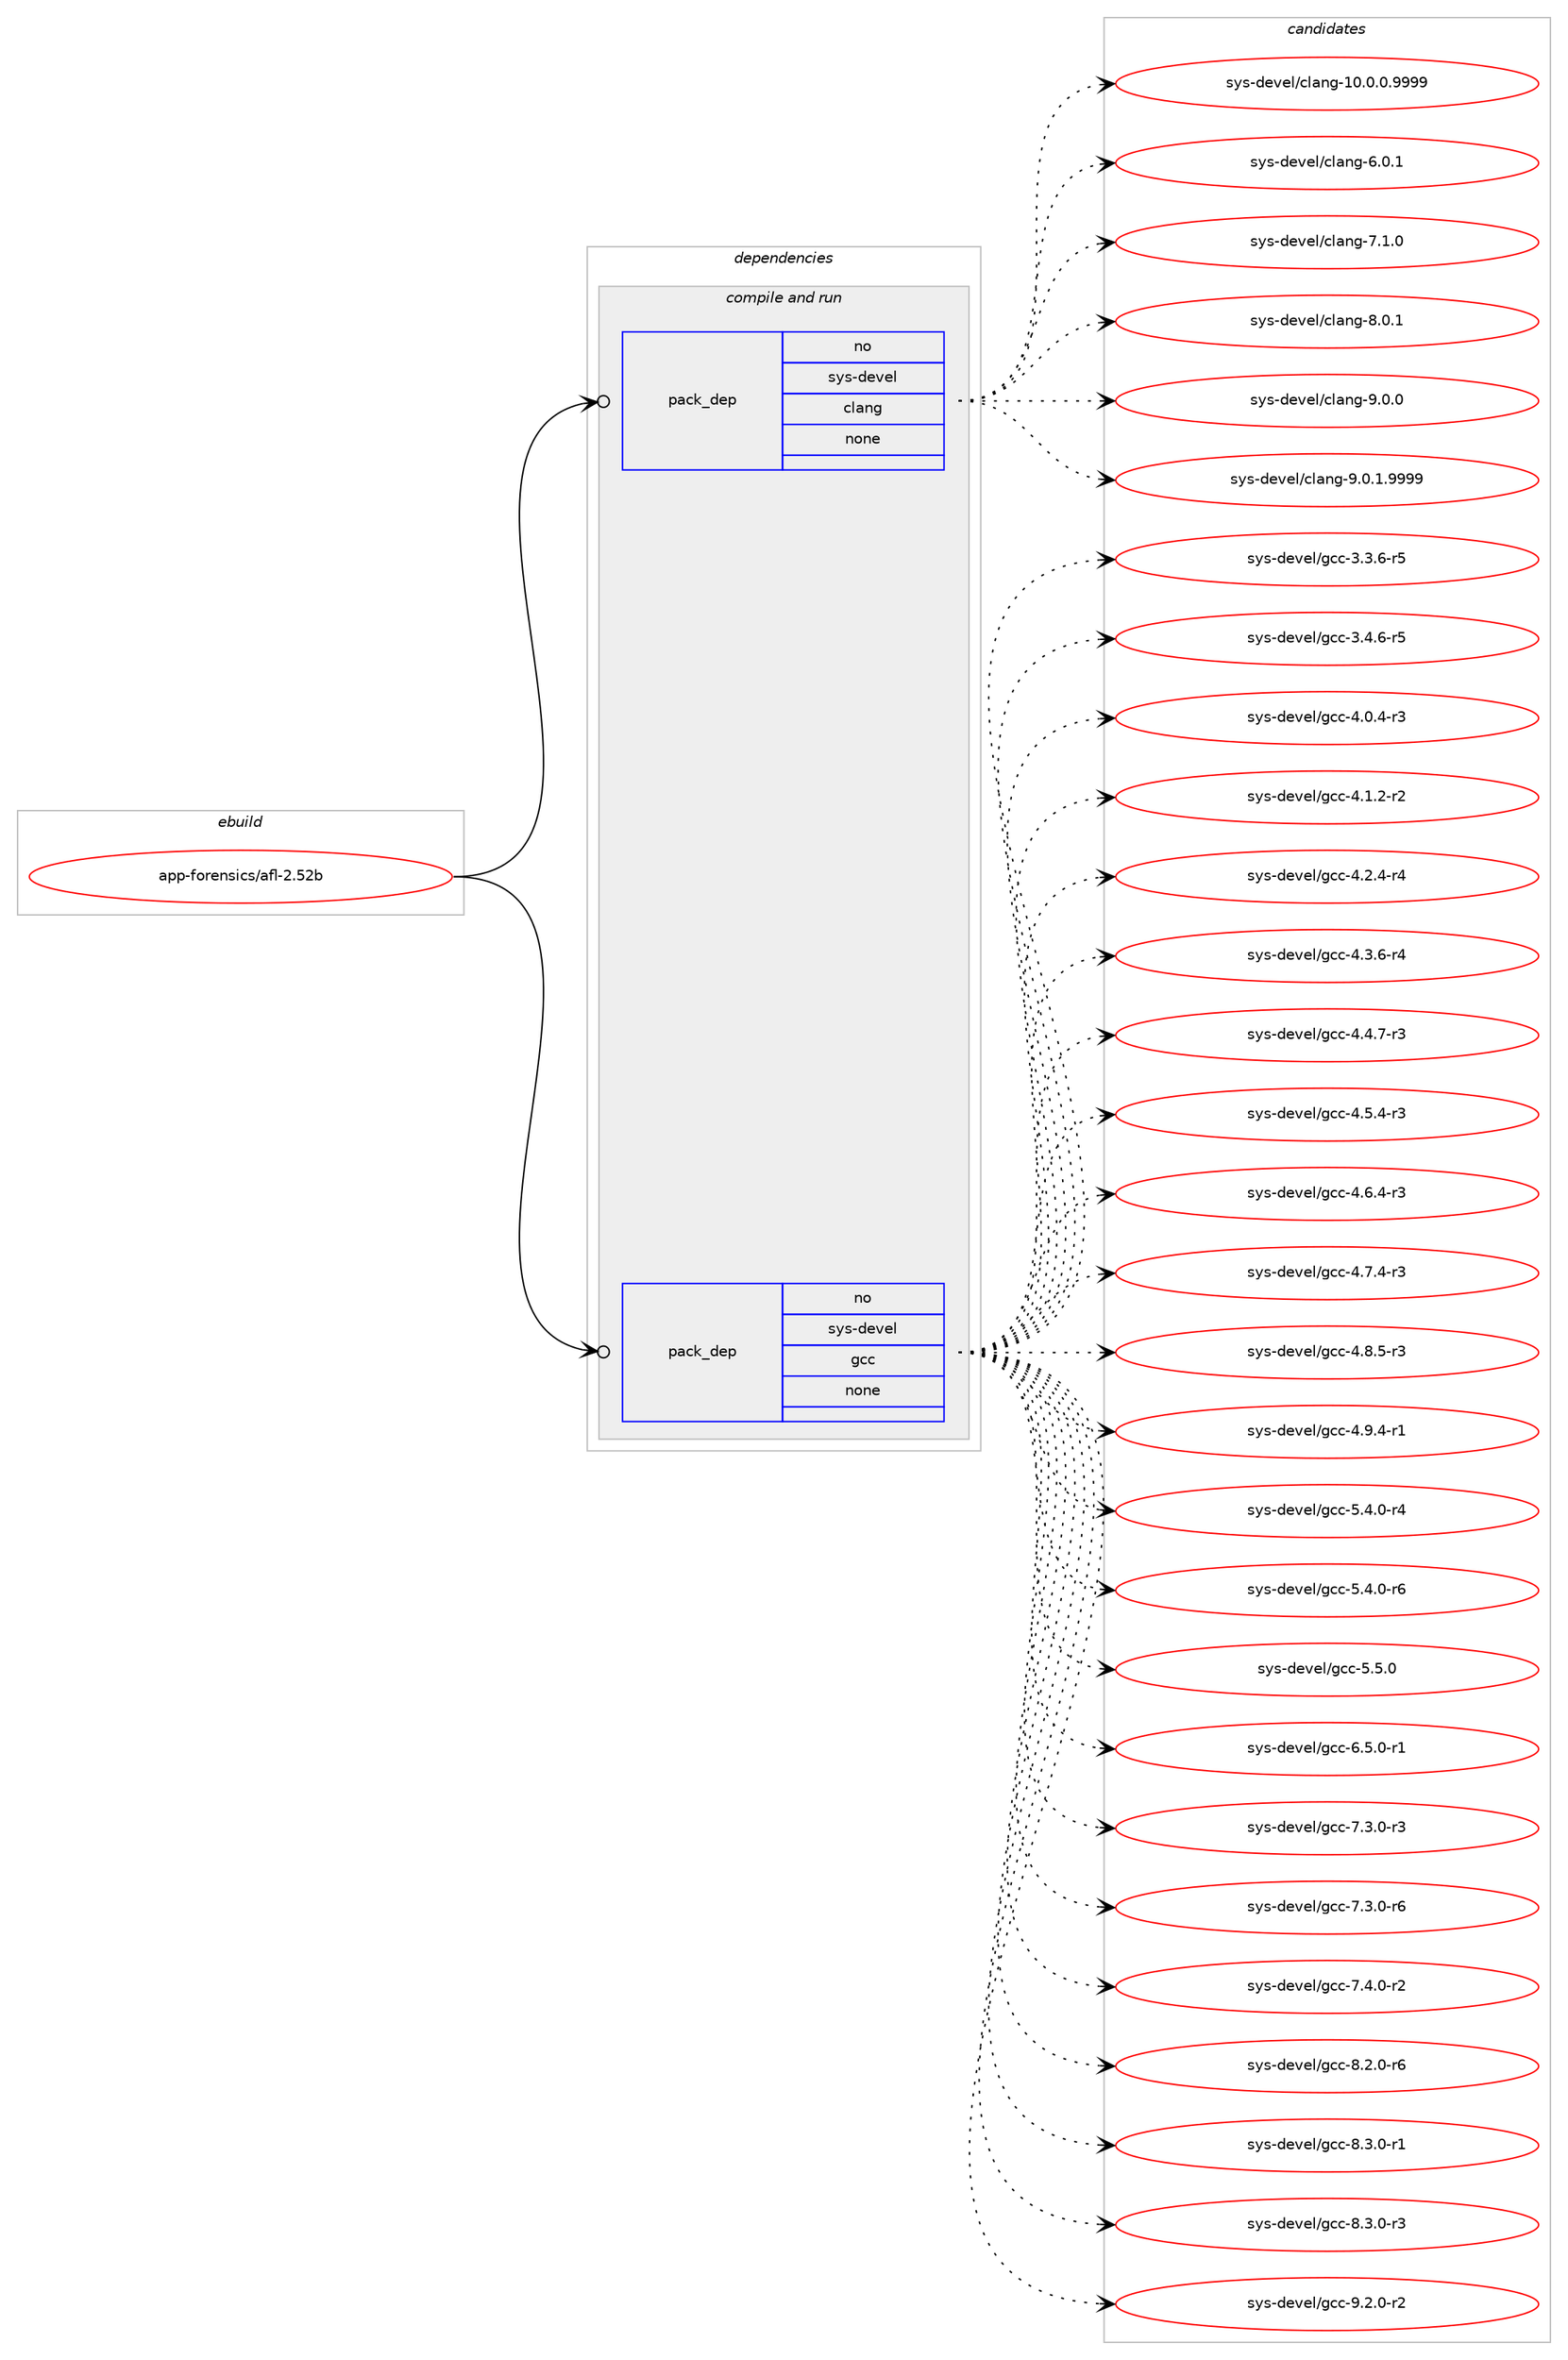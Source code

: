 digraph prolog {

# *************
# Graph options
# *************

newrank=true;
concentrate=true;
compound=true;
graph [rankdir=LR,fontname=Helvetica,fontsize=10,ranksep=1.5];#, ranksep=2.5, nodesep=0.2];
edge  [arrowhead=vee];
node  [fontname=Helvetica,fontsize=10];

# **********
# The ebuild
# **********

subgraph cluster_leftcol {
color=gray;
rank=same;
label=<<i>ebuild</i>>;
id [label="app-forensics/afl-2.52b", color=red, width=4, href="../app-forensics/afl-2.52b.svg"];
}

# ****************
# The dependencies
# ****************

subgraph cluster_midcol {
color=gray;
label=<<i>dependencies</i>>;
subgraph cluster_compile {
fillcolor="#eeeeee";
style=filled;
label=<<i>compile</i>>;
}
subgraph cluster_compileandrun {
fillcolor="#eeeeee";
style=filled;
label=<<i>compile and run</i>>;
subgraph pack366590 {
dependency493480 [label=<<TABLE BORDER="0" CELLBORDER="1" CELLSPACING="0" CELLPADDING="4" WIDTH="220"><TR><TD ROWSPAN="6" CELLPADDING="30">pack_dep</TD></TR><TR><TD WIDTH="110">no</TD></TR><TR><TD>sys-devel</TD></TR><TR><TD>clang</TD></TR><TR><TD>none</TD></TR><TR><TD></TD></TR></TABLE>>, shape=none, color=blue];
}
id:e -> dependency493480:w [weight=20,style="solid",arrowhead="odotvee"];
subgraph pack366591 {
dependency493481 [label=<<TABLE BORDER="0" CELLBORDER="1" CELLSPACING="0" CELLPADDING="4" WIDTH="220"><TR><TD ROWSPAN="6" CELLPADDING="30">pack_dep</TD></TR><TR><TD WIDTH="110">no</TD></TR><TR><TD>sys-devel</TD></TR><TR><TD>gcc</TD></TR><TR><TD>none</TD></TR><TR><TD></TD></TR></TABLE>>, shape=none, color=blue];
}
id:e -> dependency493481:w [weight=20,style="solid",arrowhead="odotvee"];
}
subgraph cluster_run {
fillcolor="#eeeeee";
style=filled;
label=<<i>run</i>>;
}
}

# **************
# The candidates
# **************

subgraph cluster_choices {
rank=same;
color=gray;
label=<<i>candidates</i>>;

subgraph choice366590 {
color=black;
nodesep=1;
choice11512111545100101118101108479910897110103454948464846484657575757 [label="sys-devel/clang-10.0.0.9999", color=red, width=4,href="../sys-devel/clang-10.0.0.9999.svg"];
choice11512111545100101118101108479910897110103455446484649 [label="sys-devel/clang-6.0.1", color=red, width=4,href="../sys-devel/clang-6.0.1.svg"];
choice11512111545100101118101108479910897110103455546494648 [label="sys-devel/clang-7.1.0", color=red, width=4,href="../sys-devel/clang-7.1.0.svg"];
choice11512111545100101118101108479910897110103455646484649 [label="sys-devel/clang-8.0.1", color=red, width=4,href="../sys-devel/clang-8.0.1.svg"];
choice11512111545100101118101108479910897110103455746484648 [label="sys-devel/clang-9.0.0", color=red, width=4,href="../sys-devel/clang-9.0.0.svg"];
choice115121115451001011181011084799108971101034557464846494657575757 [label="sys-devel/clang-9.0.1.9999", color=red, width=4,href="../sys-devel/clang-9.0.1.9999.svg"];
dependency493480:e -> choice11512111545100101118101108479910897110103454948464846484657575757:w [style=dotted,weight="100"];
dependency493480:e -> choice11512111545100101118101108479910897110103455446484649:w [style=dotted,weight="100"];
dependency493480:e -> choice11512111545100101118101108479910897110103455546494648:w [style=dotted,weight="100"];
dependency493480:e -> choice11512111545100101118101108479910897110103455646484649:w [style=dotted,weight="100"];
dependency493480:e -> choice11512111545100101118101108479910897110103455746484648:w [style=dotted,weight="100"];
dependency493480:e -> choice115121115451001011181011084799108971101034557464846494657575757:w [style=dotted,weight="100"];
}
subgraph choice366591 {
color=black;
nodesep=1;
choice115121115451001011181011084710399994551465146544511453 [label="sys-devel/gcc-3.3.6-r5", color=red, width=4,href="../sys-devel/gcc-3.3.6-r5.svg"];
choice115121115451001011181011084710399994551465246544511453 [label="sys-devel/gcc-3.4.6-r5", color=red, width=4,href="../sys-devel/gcc-3.4.6-r5.svg"];
choice115121115451001011181011084710399994552464846524511451 [label="sys-devel/gcc-4.0.4-r3", color=red, width=4,href="../sys-devel/gcc-4.0.4-r3.svg"];
choice115121115451001011181011084710399994552464946504511450 [label="sys-devel/gcc-4.1.2-r2", color=red, width=4,href="../sys-devel/gcc-4.1.2-r2.svg"];
choice115121115451001011181011084710399994552465046524511452 [label="sys-devel/gcc-4.2.4-r4", color=red, width=4,href="../sys-devel/gcc-4.2.4-r4.svg"];
choice115121115451001011181011084710399994552465146544511452 [label="sys-devel/gcc-4.3.6-r4", color=red, width=4,href="../sys-devel/gcc-4.3.6-r4.svg"];
choice115121115451001011181011084710399994552465246554511451 [label="sys-devel/gcc-4.4.7-r3", color=red, width=4,href="../sys-devel/gcc-4.4.7-r3.svg"];
choice115121115451001011181011084710399994552465346524511451 [label="sys-devel/gcc-4.5.4-r3", color=red, width=4,href="../sys-devel/gcc-4.5.4-r3.svg"];
choice115121115451001011181011084710399994552465446524511451 [label="sys-devel/gcc-4.6.4-r3", color=red, width=4,href="../sys-devel/gcc-4.6.4-r3.svg"];
choice115121115451001011181011084710399994552465546524511451 [label="sys-devel/gcc-4.7.4-r3", color=red, width=4,href="../sys-devel/gcc-4.7.4-r3.svg"];
choice115121115451001011181011084710399994552465646534511451 [label="sys-devel/gcc-4.8.5-r3", color=red, width=4,href="../sys-devel/gcc-4.8.5-r3.svg"];
choice115121115451001011181011084710399994552465746524511449 [label="sys-devel/gcc-4.9.4-r1", color=red, width=4,href="../sys-devel/gcc-4.9.4-r1.svg"];
choice115121115451001011181011084710399994553465246484511452 [label="sys-devel/gcc-5.4.0-r4", color=red, width=4,href="../sys-devel/gcc-5.4.0-r4.svg"];
choice115121115451001011181011084710399994553465246484511454 [label="sys-devel/gcc-5.4.0-r6", color=red, width=4,href="../sys-devel/gcc-5.4.0-r6.svg"];
choice11512111545100101118101108471039999455346534648 [label="sys-devel/gcc-5.5.0", color=red, width=4,href="../sys-devel/gcc-5.5.0.svg"];
choice115121115451001011181011084710399994554465346484511449 [label="sys-devel/gcc-6.5.0-r1", color=red, width=4,href="../sys-devel/gcc-6.5.0-r1.svg"];
choice115121115451001011181011084710399994555465146484511451 [label="sys-devel/gcc-7.3.0-r3", color=red, width=4,href="../sys-devel/gcc-7.3.0-r3.svg"];
choice115121115451001011181011084710399994555465146484511454 [label="sys-devel/gcc-7.3.0-r6", color=red, width=4,href="../sys-devel/gcc-7.3.0-r6.svg"];
choice115121115451001011181011084710399994555465246484511450 [label="sys-devel/gcc-7.4.0-r2", color=red, width=4,href="../sys-devel/gcc-7.4.0-r2.svg"];
choice115121115451001011181011084710399994556465046484511454 [label="sys-devel/gcc-8.2.0-r6", color=red, width=4,href="../sys-devel/gcc-8.2.0-r6.svg"];
choice115121115451001011181011084710399994556465146484511449 [label="sys-devel/gcc-8.3.0-r1", color=red, width=4,href="../sys-devel/gcc-8.3.0-r1.svg"];
choice115121115451001011181011084710399994556465146484511451 [label="sys-devel/gcc-8.3.0-r3", color=red, width=4,href="../sys-devel/gcc-8.3.0-r3.svg"];
choice115121115451001011181011084710399994557465046484511450 [label="sys-devel/gcc-9.2.0-r2", color=red, width=4,href="../sys-devel/gcc-9.2.0-r2.svg"];
dependency493481:e -> choice115121115451001011181011084710399994551465146544511453:w [style=dotted,weight="100"];
dependency493481:e -> choice115121115451001011181011084710399994551465246544511453:w [style=dotted,weight="100"];
dependency493481:e -> choice115121115451001011181011084710399994552464846524511451:w [style=dotted,weight="100"];
dependency493481:e -> choice115121115451001011181011084710399994552464946504511450:w [style=dotted,weight="100"];
dependency493481:e -> choice115121115451001011181011084710399994552465046524511452:w [style=dotted,weight="100"];
dependency493481:e -> choice115121115451001011181011084710399994552465146544511452:w [style=dotted,weight="100"];
dependency493481:e -> choice115121115451001011181011084710399994552465246554511451:w [style=dotted,weight="100"];
dependency493481:e -> choice115121115451001011181011084710399994552465346524511451:w [style=dotted,weight="100"];
dependency493481:e -> choice115121115451001011181011084710399994552465446524511451:w [style=dotted,weight="100"];
dependency493481:e -> choice115121115451001011181011084710399994552465546524511451:w [style=dotted,weight="100"];
dependency493481:e -> choice115121115451001011181011084710399994552465646534511451:w [style=dotted,weight="100"];
dependency493481:e -> choice115121115451001011181011084710399994552465746524511449:w [style=dotted,weight="100"];
dependency493481:e -> choice115121115451001011181011084710399994553465246484511452:w [style=dotted,weight="100"];
dependency493481:e -> choice115121115451001011181011084710399994553465246484511454:w [style=dotted,weight="100"];
dependency493481:e -> choice11512111545100101118101108471039999455346534648:w [style=dotted,weight="100"];
dependency493481:e -> choice115121115451001011181011084710399994554465346484511449:w [style=dotted,weight="100"];
dependency493481:e -> choice115121115451001011181011084710399994555465146484511451:w [style=dotted,weight="100"];
dependency493481:e -> choice115121115451001011181011084710399994555465146484511454:w [style=dotted,weight="100"];
dependency493481:e -> choice115121115451001011181011084710399994555465246484511450:w [style=dotted,weight="100"];
dependency493481:e -> choice115121115451001011181011084710399994556465046484511454:w [style=dotted,weight="100"];
dependency493481:e -> choice115121115451001011181011084710399994556465146484511449:w [style=dotted,weight="100"];
dependency493481:e -> choice115121115451001011181011084710399994556465146484511451:w [style=dotted,weight="100"];
dependency493481:e -> choice115121115451001011181011084710399994557465046484511450:w [style=dotted,weight="100"];
}
}

}
